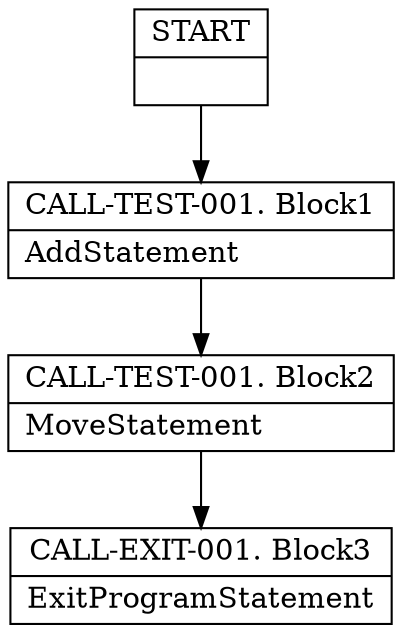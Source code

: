 digraph Cfg {
node [
shape = "record"
]

edge [
arrowtail = "empty"
]
Block0 [
label = "{START|}"
]
Block1 [
label = "{CALL-TEST-001. Block1|AddStatement\l}"
]
Block2 [
label = "{CALL-TEST-001. Block2|MoveStatement\l}"
]
Block3 [
label = "{CALL-EXIT-001. Block3|ExitProgramStatement\l}"
]
Block0 -> Block1
Block1 -> Block2
Block2 -> Block3

}
